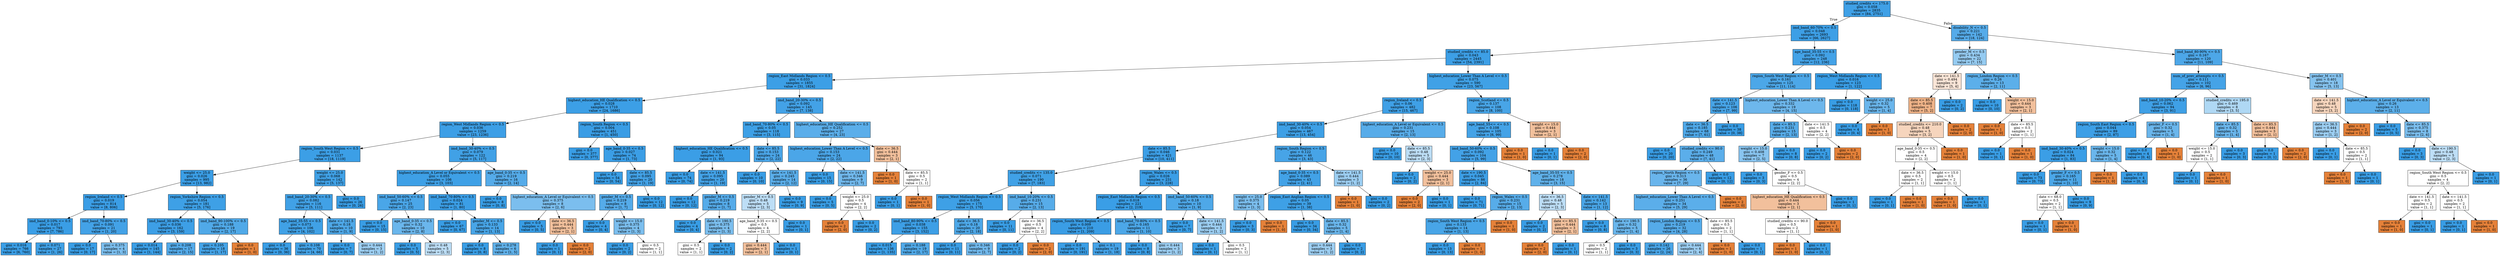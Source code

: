 digraph Tree {
node [shape=box, style="filled", color="black"] ;
0 [label="studied_credits <= 175.0\ngini = 0.058\nsamples = 2835\nvalue = [84, 2751]", fillcolor="#399de5f7"] ;
1 [label="imd_band_60-70% <= 0.5\ngini = 0.048\nsamples = 2693\nvalue = [66, 2627]", fillcolor="#399de5f9"] ;
0 -> 1 [labeldistance=2.5, labelangle=45, headlabel="True"] ;
2 [label="studied_credits <= 85.0\ngini = 0.043\nsamples = 2445\nvalue = [54, 2391]", fillcolor="#399de5f9"] ;
1 -> 2 ;
3 [label="region_East Midlands Region <= 0.5\ngini = 0.033\nsamples = 1855\nvalue = [31, 1824]", fillcolor="#399de5fb"] ;
2 -> 3 ;
4 [label="highest_education_HE Qualification <= 0.5\ngini = 0.028\nsamples = 1710\nvalue = [24, 1686]", fillcolor="#399de5fb"] ;
3 -> 4 ;
5 [label="region_West Midlands Region <= 0.5\ngini = 0.036\nsamples = 1259\nvalue = [23, 1236]", fillcolor="#399de5fa"] ;
4 -> 5 ;
6 [label="region_South West Region <= 0.5\ngini = 0.031\nsamples = 1137\nvalue = [18, 1119]", fillcolor="#399de5fb"] ;
5 -> 6 ;
7 [label="weight <= 25.0\ngini = 0.026\nsamples = 995\nvalue = [13, 982]", fillcolor="#399de5fc"] ;
6 -> 7 ;
8 [label="region_Ireland <= 0.5\ngini = 0.019\nsamples = 814\nvalue = [8, 806]", fillcolor="#399de5fc"] ;
7 -> 8 ;
9 [label="imd_band_0-10% <= 0.5\ngini = 0.017\nsamples = 793\nvalue = [7, 786]", fillcolor="#399de5fd"] ;
8 -> 9 ;
10 [label="gini = 0.016\nsamples = 766\nvalue = [6, 760]", fillcolor="#399de5fd"] ;
9 -> 10 ;
11 [label="gini = 0.071\nsamples = 27\nvalue = [1, 26]", fillcolor="#399de5f5"] ;
9 -> 11 ;
12 [label="imd_band_70-80% <= 0.5\ngini = 0.091\nsamples = 21\nvalue = [1, 20]", fillcolor="#399de5f2"] ;
8 -> 12 ;
13 [label="gini = 0.0\nsamples = 17\nvalue = [0, 17]", fillcolor="#399de5ff"] ;
12 -> 13 ;
14 [label="gini = 0.375\nsamples = 4\nvalue = [1, 3]", fillcolor="#399de5aa"] ;
12 -> 14 ;
15 [label="region_Yorkshire Region <= 0.5\ngini = 0.054\nsamples = 181\nvalue = [5, 176]", fillcolor="#399de5f8"] ;
7 -> 15 ;
16 [label="imd_band_30-40% <= 0.5\ngini = 0.036\nsamples = 162\nvalue = [3, 159]", fillcolor="#399de5fa"] ;
15 -> 16 ;
17 [label="gini = 0.014\nsamples = 145\nvalue = [1, 144]", fillcolor="#399de5fd"] ;
16 -> 17 ;
18 [label="gini = 0.208\nsamples = 17\nvalue = [2, 15]", fillcolor="#399de5dd"] ;
16 -> 18 ;
19 [label="imd_band_90-100% <= 0.5\ngini = 0.188\nsamples = 19\nvalue = [2, 17]", fillcolor="#399de5e1"] ;
15 -> 19 ;
20 [label="gini = 0.105\nsamples = 18\nvalue = [1, 17]", fillcolor="#399de5f0"] ;
19 -> 20 ;
21 [label="gini = 0.0\nsamples = 1\nvalue = [1, 0]", fillcolor="#e58139ff"] ;
19 -> 21 ;
22 [label="weight <= 25.0\ngini = 0.068\nsamples = 142\nvalue = [5, 137]", fillcolor="#399de5f6"] ;
6 -> 22 ;
23 [label="imd_band_20-30% <= 0.5\ngini = 0.082\nsamples = 116\nvalue = [5, 111]", fillcolor="#399de5f4"] ;
22 -> 23 ;
24 [label="age_band_35-55 <= 0.5\ngini = 0.073\nsamples = 106\nvalue = [4, 102]", fillcolor="#399de5f5"] ;
23 -> 24 ;
25 [label="gini = 0.0\nsamples = 36\nvalue = [0, 36]", fillcolor="#399de5ff"] ;
24 -> 25 ;
26 [label="gini = 0.108\nsamples = 70\nvalue = [4, 66]", fillcolor="#399de5f0"] ;
24 -> 26 ;
27 [label="date <= 141.5\ngini = 0.18\nsamples = 10\nvalue = [1, 9]", fillcolor="#399de5e3"] ;
23 -> 27 ;
28 [label="gini = 0.0\nsamples = 7\nvalue = [0, 7]", fillcolor="#399de5ff"] ;
27 -> 28 ;
29 [label="gini = 0.444\nsamples = 3\nvalue = [1, 2]", fillcolor="#399de57f"] ;
27 -> 29 ;
30 [label="gini = 0.0\nsamples = 26\nvalue = [0, 26]", fillcolor="#399de5ff"] ;
22 -> 30 ;
31 [label="imd_band_30-40% <= 0.5\ngini = 0.079\nsamples = 122\nvalue = [5, 117]", fillcolor="#399de5f4"] ;
5 -> 31 ;
32 [label="highest_education_A Level or Equivalent <= 0.5\ngini = 0.055\nsamples = 106\nvalue = [3, 103]", fillcolor="#399de5f8"] ;
31 -> 32 ;
33 [label="imd_band_50-60% <= 0.5\ngini = 0.147\nsamples = 25\nvalue = [2, 23]", fillcolor="#399de5e9"] ;
32 -> 33 ;
34 [label="gini = 0.0\nsamples = 15\nvalue = [0, 15]", fillcolor="#399de5ff"] ;
33 -> 34 ;
35 [label="age_band_0-35 <= 0.5\ngini = 0.32\nsamples = 10\nvalue = [2, 8]", fillcolor="#399de5bf"] ;
33 -> 35 ;
36 [label="gini = 0.0\nsamples = 5\nvalue = [0, 5]", fillcolor="#399de5ff"] ;
35 -> 36 ;
37 [label="gini = 0.48\nsamples = 5\nvalue = [2, 3]", fillcolor="#399de555"] ;
35 -> 37 ;
38 [label="imd_band_70-80% <= 0.5\ngini = 0.024\nsamples = 81\nvalue = [1, 80]", fillcolor="#399de5fc"] ;
32 -> 38 ;
39 [label="gini = 0.0\nsamples = 67\nvalue = [0, 67]", fillcolor="#399de5ff"] ;
38 -> 39 ;
40 [label="gender_M <= 0.5\ngini = 0.133\nsamples = 14\nvalue = [1, 13]", fillcolor="#399de5eb"] ;
38 -> 40 ;
41 [label="gini = 0.0\nsamples = 8\nvalue = [0, 8]", fillcolor="#399de5ff"] ;
40 -> 41 ;
42 [label="gini = 0.278\nsamples = 6\nvalue = [1, 5]", fillcolor="#399de5cc"] ;
40 -> 42 ;
43 [label="age_band_0-35 <= 0.5\ngini = 0.219\nsamples = 16\nvalue = [2, 14]", fillcolor="#399de5db"] ;
31 -> 43 ;
44 [label="gini = 0.0\nsamples = 8\nvalue = [0, 8]", fillcolor="#399de5ff"] ;
43 -> 44 ;
45 [label="highest_education_A Level or Equivalent <= 0.5\ngini = 0.375\nsamples = 8\nvalue = [2, 6]", fillcolor="#399de5aa"] ;
43 -> 45 ;
46 [label="gini = 0.0\nsamples = 5\nvalue = [0, 5]", fillcolor="#399de5ff"] ;
45 -> 46 ;
47 [label="date <= 36.5\ngini = 0.444\nsamples = 3\nvalue = [2, 1]", fillcolor="#e581397f"] ;
45 -> 47 ;
48 [label="gini = 0.0\nsamples = 1\nvalue = [0, 1]", fillcolor="#399de5ff"] ;
47 -> 48 ;
49 [label="gini = 0.0\nsamples = 2\nvalue = [2, 0]", fillcolor="#e58139ff"] ;
47 -> 49 ;
50 [label="region_South Region <= 0.5\ngini = 0.004\nsamples = 451\nvalue = [1, 450]", fillcolor="#399de5fe"] ;
4 -> 50 ;
51 [label="gini = 0.0\nsamples = 377\nvalue = [0, 377]", fillcolor="#399de5ff"] ;
50 -> 51 ;
52 [label="age_band_0-35 <= 0.5\ngini = 0.027\nsamples = 74\nvalue = [1, 73]", fillcolor="#399de5fc"] ;
50 -> 52 ;
53 [label="gini = 0.0\nsamples = 54\nvalue = [0, 54]", fillcolor="#399de5ff"] ;
52 -> 53 ;
54 [label="date <= 85.5\ngini = 0.095\nsamples = 20\nvalue = [1, 19]", fillcolor="#399de5f2"] ;
52 -> 54 ;
55 [label="gender_M <= 0.5\ngini = 0.219\nsamples = 8\nvalue = [1, 7]", fillcolor="#399de5db"] ;
54 -> 55 ;
56 [label="gini = 0.0\nsamples = 4\nvalue = [0, 4]", fillcolor="#399de5ff"] ;
55 -> 56 ;
57 [label="weight <= 15.0\ngini = 0.375\nsamples = 4\nvalue = [1, 3]", fillcolor="#399de5aa"] ;
55 -> 57 ;
58 [label="gini = 0.0\nsamples = 2\nvalue = [0, 2]", fillcolor="#399de5ff"] ;
57 -> 58 ;
59 [label="gini = 0.5\nsamples = 2\nvalue = [1, 1]", fillcolor="#e5813900"] ;
57 -> 59 ;
60 [label="gini = 0.0\nsamples = 12\nvalue = [0, 12]", fillcolor="#399de5ff"] ;
54 -> 60 ;
61 [label="imd_band_20-30% <= 0.5\ngini = 0.092\nsamples = 145\nvalue = [7, 138]", fillcolor="#399de5f2"] ;
3 -> 61 ;
62 [label="imd_band_70-80% <= 0.5\ngini = 0.05\nsamples = 118\nvalue = [3, 115]", fillcolor="#399de5f8"] ;
61 -> 62 ;
63 [label="highest_education_HE Qualification <= 0.5\ngini = 0.021\nsamples = 94\nvalue = [1, 93]", fillcolor="#399de5fc"] ;
62 -> 63 ;
64 [label="gini = 0.0\nsamples = 74\nvalue = [0, 74]", fillcolor="#399de5ff"] ;
63 -> 64 ;
65 [label="date <= 141.5\ngini = 0.095\nsamples = 20\nvalue = [1, 19]", fillcolor="#399de5f2"] ;
63 -> 65 ;
66 [label="gini = 0.0\nsamples = 12\nvalue = [0, 12]", fillcolor="#399de5ff"] ;
65 -> 66 ;
67 [label="gender_M <= 0.5\ngini = 0.219\nsamples = 8\nvalue = [1, 7]", fillcolor="#399de5db"] ;
65 -> 67 ;
68 [label="gini = 0.0\nsamples = 4\nvalue = [0, 4]", fillcolor="#399de5ff"] ;
67 -> 68 ;
69 [label="date <= 190.5\ngini = 0.375\nsamples = 4\nvalue = [1, 3]", fillcolor="#399de5aa"] ;
67 -> 69 ;
70 [label="gini = 0.5\nsamples = 2\nvalue = [1, 1]", fillcolor="#e5813900"] ;
69 -> 70 ;
71 [label="gini = 0.0\nsamples = 2\nvalue = [0, 2]", fillcolor="#399de5ff"] ;
69 -> 71 ;
72 [label="date <= 85.5\ngini = 0.153\nsamples = 24\nvalue = [2, 22]", fillcolor="#399de5e8"] ;
62 -> 72 ;
73 [label="gini = 0.0\nsamples = 10\nvalue = [0, 10]", fillcolor="#399de5ff"] ;
72 -> 73 ;
74 [label="date <= 141.5\ngini = 0.245\nsamples = 14\nvalue = [2, 12]", fillcolor="#399de5d4"] ;
72 -> 74 ;
75 [label="gender_M <= 0.5\ngini = 0.48\nsamples = 5\nvalue = [2, 3]", fillcolor="#399de555"] ;
74 -> 75 ;
76 [label="age_band_0-35 <= 0.5\ngini = 0.5\nsamples = 4\nvalue = [2, 2]", fillcolor="#e5813900"] ;
75 -> 76 ;
77 [label="gini = 0.444\nsamples = 3\nvalue = [2, 1]", fillcolor="#e581397f"] ;
76 -> 77 ;
78 [label="gini = 0.0\nsamples = 1\nvalue = [0, 1]", fillcolor="#399de5ff"] ;
76 -> 78 ;
79 [label="gini = 0.0\nsamples = 1\nvalue = [0, 1]", fillcolor="#399de5ff"] ;
75 -> 79 ;
80 [label="gini = 0.0\nsamples = 9\nvalue = [0, 9]", fillcolor="#399de5ff"] ;
74 -> 80 ;
81 [label="highest_education_HE Qualification <= 0.5\ngini = 0.252\nsamples = 27\nvalue = [4, 23]", fillcolor="#399de5d3"] ;
61 -> 81 ;
82 [label="highest_education_Lower Than A Level <= 0.5\ngini = 0.153\nsamples = 24\nvalue = [2, 22]", fillcolor="#399de5e8"] ;
81 -> 82 ;
83 [label="gini = 0.0\nsamples = 15\nvalue = [0, 15]", fillcolor="#399de5ff"] ;
82 -> 83 ;
84 [label="date <= 141.5\ngini = 0.346\nsamples = 9\nvalue = [2, 7]", fillcolor="#399de5b6"] ;
82 -> 84 ;
85 [label="gini = 0.0\nsamples = 5\nvalue = [0, 5]", fillcolor="#399de5ff"] ;
84 -> 85 ;
86 [label="weight <= 25.0\ngini = 0.5\nsamples = 4\nvalue = [2, 2]", fillcolor="#e5813900"] ;
84 -> 86 ;
87 [label="gini = 0.0\nsamples = 2\nvalue = [2, 0]", fillcolor="#e58139ff"] ;
86 -> 87 ;
88 [label="gini = 0.0\nsamples = 2\nvalue = [0, 2]", fillcolor="#399de5ff"] ;
86 -> 88 ;
89 [label="date <= 36.5\ngini = 0.444\nsamples = 3\nvalue = [2, 1]", fillcolor="#e581397f"] ;
81 -> 89 ;
90 [label="gini = 0.0\nsamples = 1\nvalue = [1, 0]", fillcolor="#e58139ff"] ;
89 -> 90 ;
91 [label="date <= 85.5\ngini = 0.5\nsamples = 2\nvalue = [1, 1]", fillcolor="#e5813900"] ;
89 -> 91 ;
92 [label="gini = 0.0\nsamples = 1\nvalue = [0, 1]", fillcolor="#399de5ff"] ;
91 -> 92 ;
93 [label="gini = 0.0\nsamples = 1\nvalue = [1, 0]", fillcolor="#e58139ff"] ;
91 -> 93 ;
94 [label="highest_education_Lower Than A Level <= 0.5\ngini = 0.075\nsamples = 590\nvalue = [23, 567]", fillcolor="#399de5f5"] ;
2 -> 94 ;
95 [label="region_Ireland <= 0.5\ngini = 0.06\nsamples = 482\nvalue = [15, 467]", fillcolor="#399de5f7"] ;
94 -> 95 ;
96 [label="imd_band_30-40% <= 0.5\ngini = 0.054\nsamples = 467\nvalue = [13, 454]", fillcolor="#399de5f8"] ;
95 -> 96 ;
97 [label="date <= 85.5\ngini = 0.046\nsamples = 421\nvalue = [10, 411]", fillcolor="#399de5f9"] ;
96 -> 97 ;
98 [label="studied_credits <= 135.0\ngini = 0.071\nsamples = 190\nvalue = [7, 183]", fillcolor="#399de5f5"] ;
97 -> 98 ;
99 [label="region_West Midlands Region <= 0.5\ngini = 0.056\nsamples = 175\nvalue = [5, 170]", fillcolor="#399de5f8"] ;
98 -> 99 ;
100 [label="imd_band_80-90% <= 0.5\ngini = 0.038\nsamples = 155\nvalue = [3, 152]", fillcolor="#399de5fa"] ;
99 -> 100 ;
101 [label="gini = 0.015\nsamples = 136\nvalue = [1, 135]", fillcolor="#399de5fd"] ;
100 -> 101 ;
102 [label="gini = 0.188\nsamples = 19\nvalue = [2, 17]", fillcolor="#399de5e1"] ;
100 -> 102 ;
103 [label="date <= 36.5\ngini = 0.18\nsamples = 20\nvalue = [2, 18]", fillcolor="#399de5e3"] ;
99 -> 103 ;
104 [label="gini = 0.0\nsamples = 11\nvalue = [0, 11]", fillcolor="#399de5ff"] ;
103 -> 104 ;
105 [label="gini = 0.346\nsamples = 9\nvalue = [2, 7]", fillcolor="#399de5b6"] ;
103 -> 105 ;
106 [label="imd_band_10-20% <= 0.5\ngini = 0.231\nsamples = 15\nvalue = [2, 13]", fillcolor="#399de5d8"] ;
98 -> 106 ;
107 [label="gini = 0.0\nsamples = 11\nvalue = [0, 11]", fillcolor="#399de5ff"] ;
106 -> 107 ;
108 [label="date <= 36.5\ngini = 0.5\nsamples = 4\nvalue = [2, 2]", fillcolor="#e5813900"] ;
106 -> 108 ;
109 [label="gini = 0.0\nsamples = 2\nvalue = [0, 2]", fillcolor="#399de5ff"] ;
108 -> 109 ;
110 [label="gini = 0.0\nsamples = 2\nvalue = [2, 0]", fillcolor="#e58139ff"] ;
108 -> 110 ;
111 [label="region_Wales <= 0.5\ngini = 0.026\nsamples = 231\nvalue = [3, 228]", fillcolor="#399de5fc"] ;
97 -> 111 ;
112 [label="region_East Midlands Region <= 0.5\ngini = 0.018\nsamples = 221\nvalue = [2, 219]", fillcolor="#399de5fd"] ;
111 -> 112 ;
113 [label="region_South West Region <= 0.5\ngini = 0.009\nsamples = 210\nvalue = [1, 209]", fillcolor="#399de5fe"] ;
112 -> 113 ;
114 [label="gini = 0.0\nsamples = 191\nvalue = [0, 191]", fillcolor="#399de5ff"] ;
113 -> 114 ;
115 [label="gini = 0.1\nsamples = 19\nvalue = [1, 18]", fillcolor="#399de5f1"] ;
113 -> 115 ;
116 [label="imd_band_70-80% <= 0.5\ngini = 0.165\nsamples = 11\nvalue = [1, 10]", fillcolor="#399de5e6"] ;
112 -> 116 ;
117 [label="gini = 0.0\nsamples = 8\nvalue = [0, 8]", fillcolor="#399de5ff"] ;
116 -> 117 ;
118 [label="gini = 0.444\nsamples = 3\nvalue = [1, 2]", fillcolor="#399de57f"] ;
116 -> 118 ;
119 [label="imd_band_50-60% <= 0.5\ngini = 0.18\nsamples = 10\nvalue = [1, 9]", fillcolor="#399de5e3"] ;
111 -> 119 ;
120 [label="gini = 0.0\nsamples = 7\nvalue = [0, 7]", fillcolor="#399de5ff"] ;
119 -> 120 ;
121 [label="date <= 141.5\ngini = 0.444\nsamples = 3\nvalue = [1, 2]", fillcolor="#399de57f"] ;
119 -> 121 ;
122 [label="gini = 0.0\nsamples = 1\nvalue = [0, 1]", fillcolor="#399de5ff"] ;
121 -> 122 ;
123 [label="gini = 0.5\nsamples = 2\nvalue = [1, 1]", fillcolor="#e5813900"] ;
121 -> 123 ;
124 [label="region_South Region <= 0.5\ngini = 0.122\nsamples = 46\nvalue = [3, 43]", fillcolor="#399de5ed"] ;
96 -> 124 ;
125 [label="age_band_0-35 <= 0.5\ngini = 0.089\nsamples = 43\nvalue = [2, 41]", fillcolor="#399de5f3"] ;
124 -> 125 ;
126 [label="weight <= 25.0\ngini = 0.375\nsamples = 4\nvalue = [1, 3]", fillcolor="#399de5aa"] ;
125 -> 126 ;
127 [label="gini = 0.0\nsamples = 3\nvalue = [0, 3]", fillcolor="#399de5ff"] ;
126 -> 127 ;
128 [label="gini = 0.0\nsamples = 1\nvalue = [1, 0]", fillcolor="#e58139ff"] ;
126 -> 128 ;
129 [label="region_East Anglian Region <= 0.5\ngini = 0.05\nsamples = 39\nvalue = [1, 38]", fillcolor="#399de5f8"] ;
125 -> 129 ;
130 [label="gini = 0.0\nsamples = 34\nvalue = [0, 34]", fillcolor="#399de5ff"] ;
129 -> 130 ;
131 [label="date <= 85.5\ngini = 0.32\nsamples = 5\nvalue = [1, 4]", fillcolor="#399de5bf"] ;
129 -> 131 ;
132 [label="gini = 0.444\nsamples = 3\nvalue = [1, 2]", fillcolor="#399de57f"] ;
131 -> 132 ;
133 [label="gini = 0.0\nsamples = 2\nvalue = [0, 2]", fillcolor="#399de5ff"] ;
131 -> 133 ;
134 [label="date <= 141.5\ngini = 0.444\nsamples = 3\nvalue = [1, 2]", fillcolor="#399de57f"] ;
124 -> 134 ;
135 [label="gini = 0.0\nsamples = 1\nvalue = [1, 0]", fillcolor="#e58139ff"] ;
134 -> 135 ;
136 [label="gini = 0.0\nsamples = 2\nvalue = [0, 2]", fillcolor="#399de5ff"] ;
134 -> 136 ;
137 [label="highest_education_A Level or Equivalent <= 0.5\ngini = 0.231\nsamples = 15\nvalue = [2, 13]", fillcolor="#399de5d8"] ;
95 -> 137 ;
138 [label="gini = 0.0\nsamples = 10\nvalue = [0, 10]", fillcolor="#399de5ff"] ;
137 -> 138 ;
139 [label="date <= 85.5\ngini = 0.48\nsamples = 5\nvalue = [2, 3]", fillcolor="#399de555"] ;
137 -> 139 ;
140 [label="gini = 0.0\nsamples = 2\nvalue = [0, 2]", fillcolor="#399de5ff"] ;
139 -> 140 ;
141 [label="weight <= 25.0\ngini = 0.444\nsamples = 3\nvalue = [2, 1]", fillcolor="#e581397f"] ;
139 -> 141 ;
142 [label="gini = 0.0\nsamples = 2\nvalue = [2, 0]", fillcolor="#e58139ff"] ;
141 -> 142 ;
143 [label="gini = 0.0\nsamples = 1\nvalue = [0, 1]", fillcolor="#399de5ff"] ;
141 -> 143 ;
144 [label="region_Scotland <= 0.5\ngini = 0.137\nsamples = 108\nvalue = [8, 100]", fillcolor="#399de5eb"] ;
94 -> 144 ;
145 [label="age_band_55<= <= 0.5\ngini = 0.108\nsamples = 105\nvalue = [6, 99]", fillcolor="#399de5f0"] ;
144 -> 145 ;
146 [label="imd_band_50-60% <= 0.5\ngini = 0.092\nsamples = 104\nvalue = [5, 99]", fillcolor="#399de5f2"] ;
145 -> 146 ;
147 [label="date <= 190.5\ngini = 0.045\nsamples = 86\nvalue = [2, 84]", fillcolor="#399de5f9"] ;
146 -> 147 ;
148 [label="gini = 0.0\nsamples = 71\nvalue = [0, 71]", fillcolor="#399de5ff"] ;
147 -> 148 ;
149 [label="region_Wales <= 0.5\ngini = 0.231\nsamples = 15\nvalue = [2, 13]", fillcolor="#399de5d8"] ;
147 -> 149 ;
150 [label="region_South West Region <= 0.5\ngini = 0.133\nsamples = 14\nvalue = [1, 13]", fillcolor="#399de5eb"] ;
149 -> 150 ;
151 [label="gini = 0.0\nsamples = 13\nvalue = [0, 13]", fillcolor="#399de5ff"] ;
150 -> 151 ;
152 [label="gini = 0.0\nsamples = 1\nvalue = [1, 0]", fillcolor="#e58139ff"] ;
150 -> 152 ;
153 [label="gini = 0.0\nsamples = 1\nvalue = [1, 0]", fillcolor="#e58139ff"] ;
149 -> 153 ;
154 [label="age_band_35-55 <= 0.5\ngini = 0.278\nsamples = 18\nvalue = [3, 15]", fillcolor="#399de5cc"] ;
146 -> 154 ;
155 [label="date <= 36.5\ngini = 0.48\nsamples = 5\nvalue = [2, 3]", fillcolor="#399de555"] ;
154 -> 155 ;
156 [label="gini = 0.0\nsamples = 2\nvalue = [0, 2]", fillcolor="#399de5ff"] ;
155 -> 156 ;
157 [label="date <= 85.5\ngini = 0.444\nsamples = 3\nvalue = [2, 1]", fillcolor="#e581397f"] ;
155 -> 157 ;
158 [label="gini = 0.0\nsamples = 2\nvalue = [2, 0]", fillcolor="#e58139ff"] ;
157 -> 158 ;
159 [label="gini = 0.0\nsamples = 1\nvalue = [0, 1]", fillcolor="#399de5ff"] ;
157 -> 159 ;
160 [label="date <= 141.5\ngini = 0.142\nsamples = 13\nvalue = [1, 12]", fillcolor="#399de5ea"] ;
154 -> 160 ;
161 [label="gini = 0.0\nsamples = 8\nvalue = [0, 8]", fillcolor="#399de5ff"] ;
160 -> 161 ;
162 [label="date <= 190.5\ngini = 0.32\nsamples = 5\nvalue = [1, 4]", fillcolor="#399de5bf"] ;
160 -> 162 ;
163 [label="gini = 0.5\nsamples = 2\nvalue = [1, 1]", fillcolor="#e5813900"] ;
162 -> 163 ;
164 [label="gini = 0.0\nsamples = 3\nvalue = [0, 3]", fillcolor="#399de5ff"] ;
162 -> 164 ;
165 [label="gini = 0.0\nsamples = 1\nvalue = [1, 0]", fillcolor="#e58139ff"] ;
145 -> 165 ;
166 [label="weight <= 15.0\ngini = 0.444\nsamples = 3\nvalue = [2, 1]", fillcolor="#e581397f"] ;
144 -> 166 ;
167 [label="gini = 0.0\nsamples = 1\nvalue = [0, 1]", fillcolor="#399de5ff"] ;
166 -> 167 ;
168 [label="gini = 0.0\nsamples = 2\nvalue = [2, 0]", fillcolor="#e58139ff"] ;
166 -> 168 ;
169 [label="age_band_35-55 <= 0.5\ngini = 0.092\nsamples = 248\nvalue = [12, 236]", fillcolor="#399de5f2"] ;
1 -> 169 ;
170 [label="region_South West Region <= 0.5\ngini = 0.161\nsamples = 125\nvalue = [11, 114]", fillcolor="#399de5e6"] ;
169 -> 170 ;
171 [label="date <= 141.5\ngini = 0.123\nsamples = 106\nvalue = [7, 99]", fillcolor="#399de5ed"] ;
170 -> 171 ;
172 [label="date <= 36.5\ngini = 0.185\nsamples = 68\nvalue = [7, 61]", fillcolor="#399de5e2"] ;
171 -> 172 ;
173 [label="gini = 0.0\nsamples = 20\nvalue = [0, 20]", fillcolor="#399de5ff"] ;
172 -> 173 ;
174 [label="studied_credits <= 90.0\ngini = 0.249\nsamples = 48\nvalue = [7, 41]", fillcolor="#399de5d3"] ;
172 -> 174 ;
175 [label="region_North Region <= 0.5\ngini = 0.313\nsamples = 36\nvalue = [7, 29]", fillcolor="#399de5c1"] ;
174 -> 175 ;
176 [label="highest_education_Lower Than A Level <= 0.5\ngini = 0.251\nsamples = 34\nvalue = [5, 29]", fillcolor="#399de5d3"] ;
175 -> 176 ;
177 [label="region_London Region <= 0.5\ngini = 0.219\nsamples = 32\nvalue = [4, 28]", fillcolor="#399de5db"] ;
176 -> 177 ;
178 [label="gini = 0.142\nsamples = 26\nvalue = [2, 24]", fillcolor="#399de5ea"] ;
177 -> 178 ;
179 [label="gini = 0.444\nsamples = 6\nvalue = [2, 4]", fillcolor="#399de57f"] ;
177 -> 179 ;
180 [label="date <= 85.5\ngini = 0.5\nsamples = 2\nvalue = [1, 1]", fillcolor="#e5813900"] ;
176 -> 180 ;
181 [label="gini = 0.0\nsamples = 1\nvalue = [1, 0]", fillcolor="#e58139ff"] ;
180 -> 181 ;
182 [label="gini = 0.0\nsamples = 1\nvalue = [0, 1]", fillcolor="#399de5ff"] ;
180 -> 182 ;
183 [label="gini = 0.0\nsamples = 2\nvalue = [2, 0]", fillcolor="#e58139ff"] ;
175 -> 183 ;
184 [label="gini = 0.0\nsamples = 12\nvalue = [0, 12]", fillcolor="#399de5ff"] ;
174 -> 184 ;
185 [label="gini = 0.0\nsamples = 38\nvalue = [0, 38]", fillcolor="#399de5ff"] ;
171 -> 185 ;
186 [label="highest_education_Lower Than A Level <= 0.5\ngini = 0.332\nsamples = 19\nvalue = [4, 15]", fillcolor="#399de5bb"] ;
170 -> 186 ;
187 [label="date <= 85.5\ngini = 0.231\nsamples = 15\nvalue = [2, 13]", fillcolor="#399de5d8"] ;
186 -> 187 ;
188 [label="weight <= 15.0\ngini = 0.408\nsamples = 7\nvalue = [2, 5]", fillcolor="#399de599"] ;
187 -> 188 ;
189 [label="gini = 0.0\nsamples = 3\nvalue = [0, 3]", fillcolor="#399de5ff"] ;
188 -> 189 ;
190 [label="gender_F <= 0.5\ngini = 0.5\nsamples = 4\nvalue = [2, 2]", fillcolor="#e5813900"] ;
188 -> 190 ;
191 [label="highest_education_HE Qualification <= 0.5\ngini = 0.444\nsamples = 3\nvalue = [2, 1]", fillcolor="#e581397f"] ;
190 -> 191 ;
192 [label="studied_credits <= 90.0\ngini = 0.5\nsamples = 2\nvalue = [1, 1]", fillcolor="#e5813900"] ;
191 -> 192 ;
193 [label="gini = 0.0\nsamples = 1\nvalue = [1, 0]", fillcolor="#e58139ff"] ;
192 -> 193 ;
194 [label="gini = 0.0\nsamples = 1\nvalue = [0, 1]", fillcolor="#399de5ff"] ;
192 -> 194 ;
195 [label="gini = 0.0\nsamples = 1\nvalue = [1, 0]", fillcolor="#e58139ff"] ;
191 -> 195 ;
196 [label="gini = 0.0\nsamples = 1\nvalue = [0, 1]", fillcolor="#399de5ff"] ;
190 -> 196 ;
197 [label="gini = 0.0\nsamples = 8\nvalue = [0, 8]", fillcolor="#399de5ff"] ;
187 -> 197 ;
198 [label="date <= 141.5\ngini = 0.5\nsamples = 4\nvalue = [2, 2]", fillcolor="#e5813900"] ;
186 -> 198 ;
199 [label="gini = 0.0\nsamples = 2\nvalue = [0, 2]", fillcolor="#399de5ff"] ;
198 -> 199 ;
200 [label="gini = 0.0\nsamples = 2\nvalue = [2, 0]", fillcolor="#e58139ff"] ;
198 -> 200 ;
201 [label="region_West Midlands Region <= 0.5\ngini = 0.016\nsamples = 123\nvalue = [1, 122]", fillcolor="#399de5fd"] ;
169 -> 201 ;
202 [label="gini = 0.0\nsamples = 118\nvalue = [0, 118]", fillcolor="#399de5ff"] ;
201 -> 202 ;
203 [label="weight <= 25.0\ngini = 0.32\nsamples = 5\nvalue = [1, 4]", fillcolor="#399de5bf"] ;
201 -> 203 ;
204 [label="gini = 0.0\nsamples = 4\nvalue = [0, 4]", fillcolor="#399de5ff"] ;
203 -> 204 ;
205 [label="gini = 0.0\nsamples = 1\nvalue = [1, 0]", fillcolor="#e58139ff"] ;
203 -> 205 ;
206 [label="disability_N <= 0.5\ngini = 0.221\nsamples = 142\nvalue = [18, 124]", fillcolor="#399de5da"] ;
0 -> 206 [labeldistance=2.5, labelangle=-45, headlabel="False"] ;
207 [label="gender_M <= 0.5\ngini = 0.434\nsamples = 22\nvalue = [7, 15]", fillcolor="#399de588"] ;
206 -> 207 ;
208 [label="date <= 141.5\ngini = 0.494\nsamples = 9\nvalue = [5, 4]", fillcolor="#e5813933"] ;
207 -> 208 ;
209 [label="date <= 85.5\ngini = 0.408\nsamples = 7\nvalue = [5, 2]", fillcolor="#e5813999"] ;
208 -> 209 ;
210 [label="studied_credits <= 210.0\ngini = 0.48\nsamples = 5\nvalue = [3, 2]", fillcolor="#e5813955"] ;
209 -> 210 ;
211 [label="age_band_0-35 <= 0.5\ngini = 0.5\nsamples = 4\nvalue = [2, 2]", fillcolor="#e5813900"] ;
210 -> 211 ;
212 [label="date <= 36.5\ngini = 0.5\nsamples = 2\nvalue = [1, 1]", fillcolor="#e5813900"] ;
211 -> 212 ;
213 [label="gini = 0.0\nsamples = 1\nvalue = [0, 1]", fillcolor="#399de5ff"] ;
212 -> 213 ;
214 [label="gini = 0.0\nsamples = 1\nvalue = [1, 0]", fillcolor="#e58139ff"] ;
212 -> 214 ;
215 [label="weight <= 15.0\ngini = 0.5\nsamples = 2\nvalue = [1, 1]", fillcolor="#e5813900"] ;
211 -> 215 ;
216 [label="gini = 0.0\nsamples = 1\nvalue = [1, 0]", fillcolor="#e58139ff"] ;
215 -> 216 ;
217 [label="gini = 0.0\nsamples = 1\nvalue = [0, 1]", fillcolor="#399de5ff"] ;
215 -> 217 ;
218 [label="gini = 0.0\nsamples = 1\nvalue = [1, 0]", fillcolor="#e58139ff"] ;
210 -> 218 ;
219 [label="gini = 0.0\nsamples = 2\nvalue = [2, 0]", fillcolor="#e58139ff"] ;
209 -> 219 ;
220 [label="gini = 0.0\nsamples = 2\nvalue = [0, 2]", fillcolor="#399de5ff"] ;
208 -> 220 ;
221 [label="region_London Region <= 0.5\ngini = 0.26\nsamples = 13\nvalue = [2, 11]", fillcolor="#399de5d1"] ;
207 -> 221 ;
222 [label="gini = 0.0\nsamples = 10\nvalue = [0, 10]", fillcolor="#399de5ff"] ;
221 -> 222 ;
223 [label="weight <= 15.0\ngini = 0.444\nsamples = 3\nvalue = [2, 1]", fillcolor="#e581397f"] ;
221 -> 223 ;
224 [label="gini = 0.0\nsamples = 1\nvalue = [1, 0]", fillcolor="#e58139ff"] ;
223 -> 224 ;
225 [label="date <= 85.5\ngini = 0.5\nsamples = 2\nvalue = [1, 1]", fillcolor="#e5813900"] ;
223 -> 225 ;
226 [label="gini = 0.0\nsamples = 1\nvalue = [0, 1]", fillcolor="#399de5ff"] ;
225 -> 226 ;
227 [label="gini = 0.0\nsamples = 1\nvalue = [1, 0]", fillcolor="#e58139ff"] ;
225 -> 227 ;
228 [label="imd_band_80-90% <= 0.5\ngini = 0.167\nsamples = 120\nvalue = [11, 109]", fillcolor="#399de5e5"] ;
206 -> 228 ;
229 [label="num_of_prev_attempts <= 0.5\ngini = 0.111\nsamples = 102\nvalue = [6, 96]", fillcolor="#399de5ef"] ;
228 -> 229 ;
230 [label="imd_band_10-20% <= 0.5\ngini = 0.062\nsamples = 94\nvalue = [3, 91]", fillcolor="#399de5f7"] ;
229 -> 230 ;
231 [label="region_South East Region <= 0.5\ngini = 0.044\nsamples = 89\nvalue = [2, 87]", fillcolor="#399de5f9"] ;
230 -> 231 ;
232 [label="imd_band_30-40% <= 0.5\ngini = 0.024\nsamples = 84\nvalue = [1, 83]", fillcolor="#399de5fc"] ;
231 -> 232 ;
233 [label="gini = 0.0\nsamples = 73\nvalue = [0, 73]", fillcolor="#399de5ff"] ;
232 -> 233 ;
234 [label="gender_F <= 0.5\ngini = 0.165\nsamples = 11\nvalue = [1, 10]", fillcolor="#399de5e6"] ;
232 -> 234 ;
235 [label="date <= 68.0\ngini = 0.5\nsamples = 2\nvalue = [1, 1]", fillcolor="#e5813900"] ;
234 -> 235 ;
236 [label="gini = 0.0\nsamples = 1\nvalue = [0, 1]", fillcolor="#399de5ff"] ;
235 -> 236 ;
237 [label="gini = 0.0\nsamples = 1\nvalue = [1, 0]", fillcolor="#e58139ff"] ;
235 -> 237 ;
238 [label="gini = 0.0\nsamples = 9\nvalue = [0, 9]", fillcolor="#399de5ff"] ;
234 -> 238 ;
239 [label="weight <= 15.0\ngini = 0.32\nsamples = 5\nvalue = [1, 4]", fillcolor="#399de5bf"] ;
231 -> 239 ;
240 [label="gini = 0.0\nsamples = 1\nvalue = [1, 0]", fillcolor="#e58139ff"] ;
239 -> 240 ;
241 [label="gini = 0.0\nsamples = 4\nvalue = [0, 4]", fillcolor="#399de5ff"] ;
239 -> 241 ;
242 [label="gender_F <= 0.5\ngini = 0.32\nsamples = 5\nvalue = [1, 4]", fillcolor="#399de5bf"] ;
230 -> 242 ;
243 [label="gini = 0.0\nsamples = 4\nvalue = [0, 4]", fillcolor="#399de5ff"] ;
242 -> 243 ;
244 [label="gini = 0.0\nsamples = 1\nvalue = [1, 0]", fillcolor="#e58139ff"] ;
242 -> 244 ;
245 [label="studied_credits <= 195.0\ngini = 0.469\nsamples = 8\nvalue = [3, 5]", fillcolor="#399de566"] ;
229 -> 245 ;
246 [label="date <= 85.5\ngini = 0.32\nsamples = 5\nvalue = [1, 4]", fillcolor="#399de5bf"] ;
245 -> 246 ;
247 [label="weight <= 15.0\ngini = 0.5\nsamples = 2\nvalue = [1, 1]", fillcolor="#e5813900"] ;
246 -> 247 ;
248 [label="gini = 0.0\nsamples = 1\nvalue = [0, 1]", fillcolor="#399de5ff"] ;
247 -> 248 ;
249 [label="gini = 0.0\nsamples = 1\nvalue = [1, 0]", fillcolor="#e58139ff"] ;
247 -> 249 ;
250 [label="gini = 0.0\nsamples = 3\nvalue = [0, 3]", fillcolor="#399de5ff"] ;
246 -> 250 ;
251 [label="date <= 85.5\ngini = 0.444\nsamples = 3\nvalue = [2, 1]", fillcolor="#e581397f"] ;
245 -> 251 ;
252 [label="gini = 0.0\nsamples = 1\nvalue = [0, 1]", fillcolor="#399de5ff"] ;
251 -> 252 ;
253 [label="gini = 0.0\nsamples = 2\nvalue = [2, 0]", fillcolor="#e58139ff"] ;
251 -> 253 ;
254 [label="gender_M <= 0.5\ngini = 0.401\nsamples = 18\nvalue = [5, 13]", fillcolor="#399de59d"] ;
228 -> 254 ;
255 [label="date <= 141.5\ngini = 0.48\nsamples = 5\nvalue = [3, 2]", fillcolor="#e5813955"] ;
254 -> 255 ;
256 [label="date <= 36.5\ngini = 0.444\nsamples = 3\nvalue = [1, 2]", fillcolor="#399de57f"] ;
255 -> 256 ;
257 [label="gini = 0.0\nsamples = 1\nvalue = [0, 1]", fillcolor="#399de5ff"] ;
256 -> 257 ;
258 [label="date <= 85.5\ngini = 0.5\nsamples = 2\nvalue = [1, 1]", fillcolor="#e5813900"] ;
256 -> 258 ;
259 [label="gini = 0.0\nsamples = 1\nvalue = [1, 0]", fillcolor="#e58139ff"] ;
258 -> 259 ;
260 [label="gini = 0.0\nsamples = 1\nvalue = [0, 1]", fillcolor="#399de5ff"] ;
258 -> 260 ;
261 [label="gini = 0.0\nsamples = 2\nvalue = [2, 0]", fillcolor="#e58139ff"] ;
255 -> 261 ;
262 [label="highest_education_A Level or Equivalent <= 0.5\ngini = 0.26\nsamples = 13\nvalue = [2, 11]", fillcolor="#399de5d1"] ;
254 -> 262 ;
263 [label="gini = 0.0\nsamples = 5\nvalue = [0, 5]", fillcolor="#399de5ff"] ;
262 -> 263 ;
264 [label="date <= 85.5\ngini = 0.375\nsamples = 8\nvalue = [2, 6]", fillcolor="#399de5aa"] ;
262 -> 264 ;
265 [label="gini = 0.0\nsamples = 3\nvalue = [0, 3]", fillcolor="#399de5ff"] ;
264 -> 265 ;
266 [label="date <= 190.5\ngini = 0.48\nsamples = 5\nvalue = [2, 3]", fillcolor="#399de555"] ;
264 -> 266 ;
267 [label="region_South West Region <= 0.5\ngini = 0.5\nsamples = 4\nvalue = [2, 2]", fillcolor="#e5813900"] ;
266 -> 267 ;
268 [label="date <= 141.5\ngini = 0.5\nsamples = 2\nvalue = [1, 1]", fillcolor="#e5813900"] ;
267 -> 268 ;
269 [label="gini = 0.0\nsamples = 1\nvalue = [1, 0]", fillcolor="#e58139ff"] ;
268 -> 269 ;
270 [label="gini = 0.0\nsamples = 1\nvalue = [0, 1]", fillcolor="#399de5ff"] ;
268 -> 270 ;
271 [label="date <= 141.5\ngini = 0.5\nsamples = 2\nvalue = [1, 1]", fillcolor="#e5813900"] ;
267 -> 271 ;
272 [label="gini = 0.0\nsamples = 1\nvalue = [0, 1]", fillcolor="#399de5ff"] ;
271 -> 272 ;
273 [label="gini = 0.0\nsamples = 1\nvalue = [1, 0]", fillcolor="#e58139ff"] ;
271 -> 273 ;
274 [label="gini = 0.0\nsamples = 1\nvalue = [0, 1]", fillcolor="#399de5ff"] ;
266 -> 274 ;
}